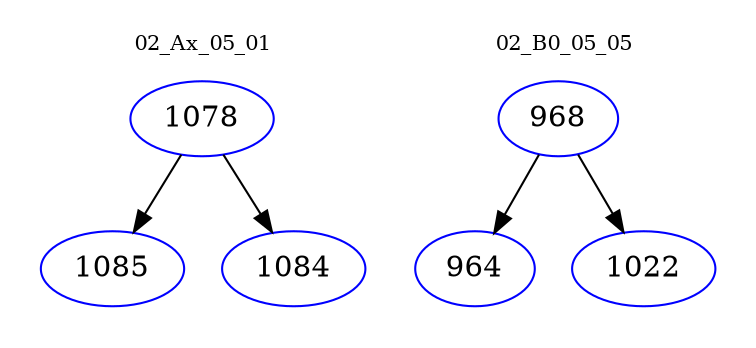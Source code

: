 digraph{
subgraph cluster_0 {
color = white
label = "02_Ax_05_01";
fontsize=10;
T0_1078 [label="1078", color="blue"]
T0_1078 -> T0_1085 [color="black"]
T0_1085 [label="1085", color="blue"]
T0_1078 -> T0_1084 [color="black"]
T0_1084 [label="1084", color="blue"]
}
subgraph cluster_1 {
color = white
label = "02_B0_05_05";
fontsize=10;
T1_968 [label="968", color="blue"]
T1_968 -> T1_964 [color="black"]
T1_964 [label="964", color="blue"]
T1_968 -> T1_1022 [color="black"]
T1_1022 [label="1022", color="blue"]
}
}
